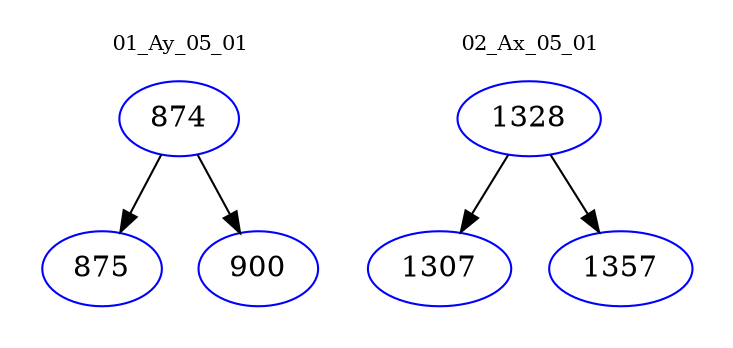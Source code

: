 digraph{
subgraph cluster_0 {
color = white
label = "01_Ay_05_01";
fontsize=10;
T0_874 [label="874", color="blue"]
T0_874 -> T0_875 [color="black"]
T0_875 [label="875", color="blue"]
T0_874 -> T0_900 [color="black"]
T0_900 [label="900", color="blue"]
}
subgraph cluster_1 {
color = white
label = "02_Ax_05_01";
fontsize=10;
T1_1328 [label="1328", color="blue"]
T1_1328 -> T1_1307 [color="black"]
T1_1307 [label="1307", color="blue"]
T1_1328 -> T1_1357 [color="black"]
T1_1357 [label="1357", color="blue"]
}
}
